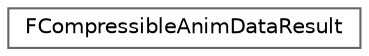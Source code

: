 digraph "Graphical Class Hierarchy"
{
 // INTERACTIVE_SVG=YES
 // LATEX_PDF_SIZE
  bgcolor="transparent";
  edge [fontname=Helvetica,fontsize=10,labelfontname=Helvetica,labelfontsize=10];
  node [fontname=Helvetica,fontsize=10,shape=box,height=0.2,width=0.4];
  rankdir="LR";
  Node0 [id="Node000000",label="FCompressibleAnimDataResult",height=0.2,width=0.4,color="grey40", fillcolor="white", style="filled",URL="$de/d7f/structFCompressibleAnimDataResult.html",tooltip=" "];
}
